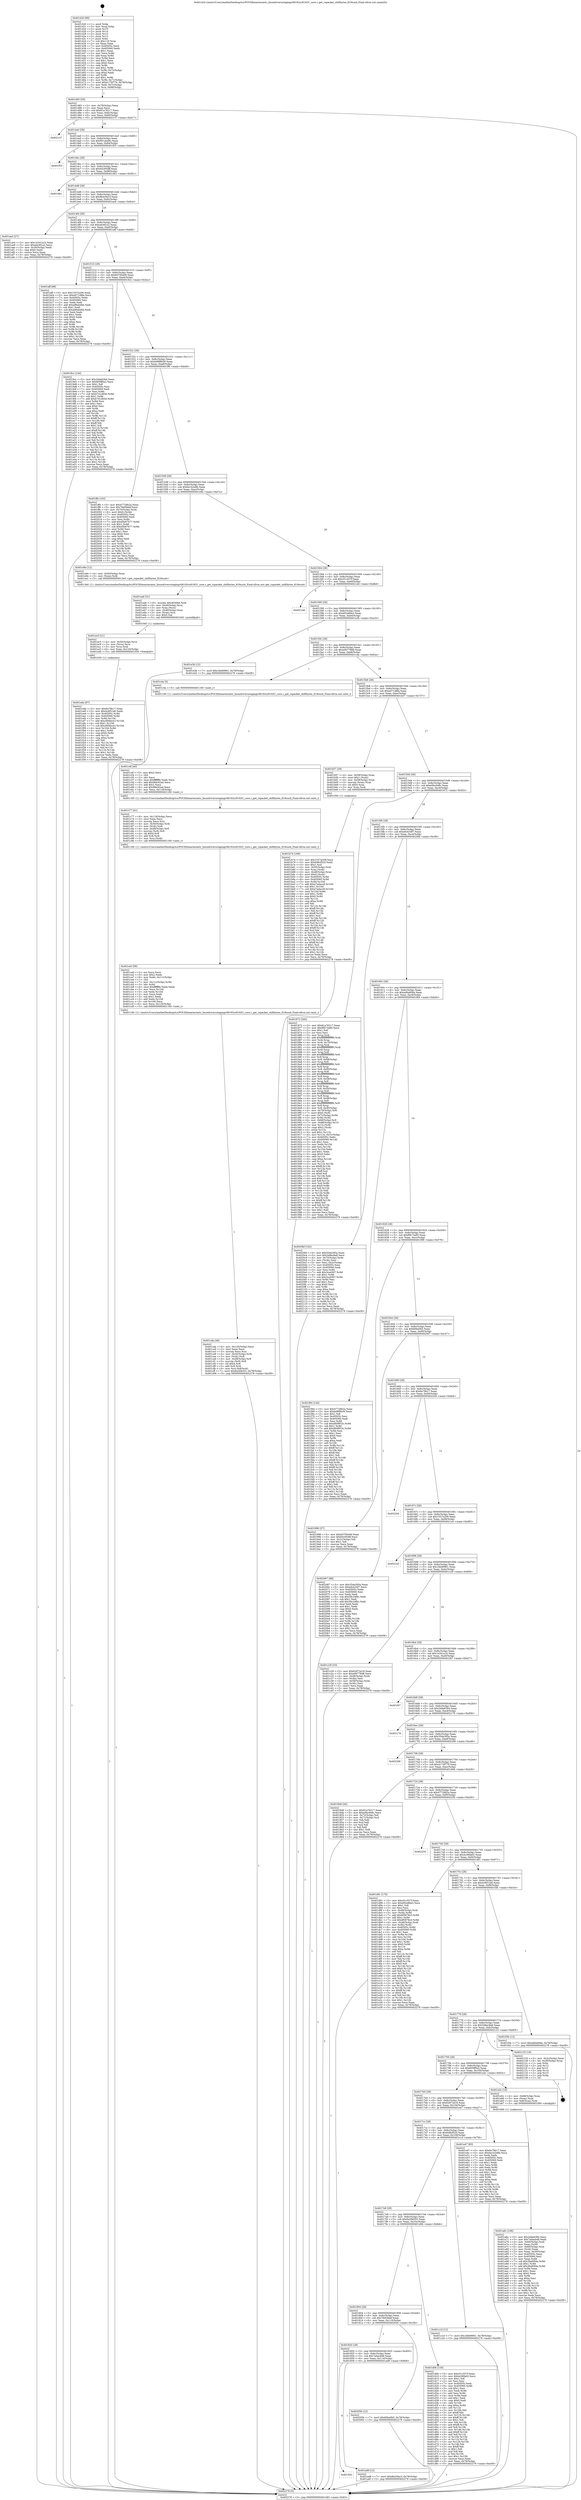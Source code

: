 digraph "0x401420" {
  label = "0x401420 (/mnt/c/Users/mathe/Desktop/tcc/POCII/binaries/extr_linuxdriversstagingrtl8192ur8192U_core.c_get_rxpacket_shiftbytes_819xusb_Final-ollvm.out::main(0))"
  labelloc = "t"
  node[shape=record]

  Entry [label="",width=0.3,height=0.3,shape=circle,fillcolor=black,style=filled]
  "0x401483" [label="{
     0x401483 [29]\l
     | [instrs]\l
     &nbsp;&nbsp;0x401483 \<+3\>: mov -0x78(%rbp),%eax\l
     &nbsp;&nbsp;0x401486 \<+2\>: mov %eax,%ecx\l
     &nbsp;&nbsp;0x401488 \<+6\>: sub $0x81a76217,%ecx\l
     &nbsp;&nbsp;0x40148e \<+6\>: mov %eax,-0x8c(%rbp)\l
     &nbsp;&nbsp;0x401494 \<+6\>: mov %ecx,-0x90(%rbp)\l
     &nbsp;&nbsp;0x40149a \<+6\>: je 0000000000402137 \<main+0xd17\>\l
  }"]
  "0x402137" [label="{
     0x402137\l
  }", style=dashed]
  "0x4014a0" [label="{
     0x4014a0 [28]\l
     | [instrs]\l
     &nbsp;&nbsp;0x4014a0 \<+5\>: jmp 00000000004014a5 \<main+0x85\>\l
     &nbsp;&nbsp;0x4014a5 \<+6\>: mov -0x8c(%rbp),%eax\l
     &nbsp;&nbsp;0x4014ab \<+5\>: sub $0x901ab49c,%eax\l
     &nbsp;&nbsp;0x4014b0 \<+6\>: mov %eax,-0x94(%rbp)\l
     &nbsp;&nbsp;0x4014b6 \<+6\>: je 0000000000401f53 \<main+0xb33\>\l
  }"]
  Exit [label="",width=0.3,height=0.3,shape=circle,fillcolor=black,style=filled,peripheries=2]
  "0x401f53" [label="{
     0x401f53\l
  }", style=dashed]
  "0x4014bc" [label="{
     0x4014bc [28]\l
     | [instrs]\l
     &nbsp;&nbsp;0x4014bc \<+5\>: jmp 00000000004014c1 \<main+0xa1\>\l
     &nbsp;&nbsp;0x4014c1 \<+6\>: mov -0x8c(%rbp),%eax\l
     &nbsp;&nbsp;0x4014c7 \<+5\>: sub $0x942954ff,%eax\l
     &nbsp;&nbsp;0x4014cc \<+6\>: mov %eax,-0x98(%rbp)\l
     &nbsp;&nbsp;0x4014d2 \<+6\>: je 00000000004019b1 \<main+0x591\>\l
  }"]
  "0x401eda" [label="{
     0x401eda [97]\l
     | [instrs]\l
     &nbsp;&nbsp;0x401eda \<+5\>: mov $0x6a79b17,%eax\l
     &nbsp;&nbsp;0x401edf \<+5\>: mov $0x4c6f31e6,%edx\l
     &nbsp;&nbsp;0x401ee4 \<+8\>: mov 0x40505c,%r8d\l
     &nbsp;&nbsp;0x401eec \<+8\>: mov 0x405060,%r9d\l
     &nbsp;&nbsp;0x401ef4 \<+3\>: mov %r8d,%r10d\l
     &nbsp;&nbsp;0x401ef7 \<+7\>: add $0xc694bce3,%r10d\l
     &nbsp;&nbsp;0x401efe \<+4\>: sub $0x1,%r10d\l
     &nbsp;&nbsp;0x401f02 \<+7\>: sub $0xc694bce3,%r10d\l
     &nbsp;&nbsp;0x401f09 \<+4\>: imul %r10d,%r8d\l
     &nbsp;&nbsp;0x401f0d \<+4\>: and $0x1,%r8d\l
     &nbsp;&nbsp;0x401f11 \<+4\>: cmp $0x0,%r8d\l
     &nbsp;&nbsp;0x401f15 \<+4\>: sete %r11b\l
     &nbsp;&nbsp;0x401f19 \<+4\>: cmp $0xa,%r9d\l
     &nbsp;&nbsp;0x401f1d \<+3\>: setl %bl\l
     &nbsp;&nbsp;0x401f20 \<+3\>: mov %r11b,%r14b\l
     &nbsp;&nbsp;0x401f23 \<+3\>: and %bl,%r14b\l
     &nbsp;&nbsp;0x401f26 \<+3\>: xor %bl,%r11b\l
     &nbsp;&nbsp;0x401f29 \<+3\>: or %r11b,%r14b\l
     &nbsp;&nbsp;0x401f2c \<+4\>: test $0x1,%r14b\l
     &nbsp;&nbsp;0x401f30 \<+3\>: cmovne %edx,%eax\l
     &nbsp;&nbsp;0x401f33 \<+3\>: mov %eax,-0x78(%rbp)\l
     &nbsp;&nbsp;0x401f36 \<+5\>: jmp 0000000000402278 \<main+0xe58\>\l
  }"]
  "0x4019b1" [label="{
     0x4019b1\l
  }", style=dashed]
  "0x4014d8" [label="{
     0x4014d8 [28]\l
     | [instrs]\l
     &nbsp;&nbsp;0x4014d8 \<+5\>: jmp 00000000004014dd \<main+0xbd\>\l
     &nbsp;&nbsp;0x4014dd \<+6\>: mov -0x8c(%rbp),%eax\l
     &nbsp;&nbsp;0x4014e3 \<+5\>: sub $0x9b439a1f,%eax\l
     &nbsp;&nbsp;0x4014e8 \<+6\>: mov %eax,-0x9c(%rbp)\l
     &nbsp;&nbsp;0x4014ee \<+6\>: je 0000000000401ae4 \<main+0x6c4\>\l
  }"]
  "0x401ec5" [label="{
     0x401ec5 [21]\l
     | [instrs]\l
     &nbsp;&nbsp;0x401ec5 \<+4\>: mov -0x50(%rbp),%rcx\l
     &nbsp;&nbsp;0x401ec9 \<+3\>: mov (%rcx),%rcx\l
     &nbsp;&nbsp;0x401ecc \<+3\>: mov %rcx,%rdi\l
     &nbsp;&nbsp;0x401ecf \<+6\>: mov %eax,-0x124(%rbp)\l
     &nbsp;&nbsp;0x401ed5 \<+5\>: call 0000000000401030 \<free@plt\>\l
     | [calls]\l
     &nbsp;&nbsp;0x401030 \{1\} (unknown)\l
  }"]
  "0x401ae4" [label="{
     0x401ae4 [27]\l
     | [instrs]\l
     &nbsp;&nbsp;0x401ae4 \<+5\>: mov $0x1e341a1b,%eax\l
     &nbsp;&nbsp;0x401ae9 \<+5\>: mov $0xadc6f1a2,%ecx\l
     &nbsp;&nbsp;0x401aee \<+3\>: mov -0x30(%rbp),%edx\l
     &nbsp;&nbsp;0x401af1 \<+3\>: cmp $0x0,%edx\l
     &nbsp;&nbsp;0x401af4 \<+3\>: cmove %ecx,%eax\l
     &nbsp;&nbsp;0x401af7 \<+3\>: mov %eax,-0x78(%rbp)\l
     &nbsp;&nbsp;0x401afa \<+5\>: jmp 0000000000402278 \<main+0xe58\>\l
  }"]
  "0x4014f4" [label="{
     0x4014f4 [28]\l
     | [instrs]\l
     &nbsp;&nbsp;0x4014f4 \<+5\>: jmp 00000000004014f9 \<main+0xd9\>\l
     &nbsp;&nbsp;0x4014f9 \<+6\>: mov -0x8c(%rbp),%eax\l
     &nbsp;&nbsp;0x4014ff \<+5\>: sub $0xadc6f1a2,%eax\l
     &nbsp;&nbsp;0x401504 \<+6\>: mov %eax,-0xa0(%rbp)\l
     &nbsp;&nbsp;0x40150a \<+6\>: je 0000000000401aff \<main+0x6df\>\l
  }"]
  "0x401ea6" [label="{
     0x401ea6 [31]\l
     | [instrs]\l
     &nbsp;&nbsp;0x401ea6 \<+10\>: movabs $0x4030b6,%rdi\l
     &nbsp;&nbsp;0x401eb0 \<+4\>: mov -0x40(%rbp),%rcx\l
     &nbsp;&nbsp;0x401eb4 \<+3\>: mov %rax,(%rcx)\l
     &nbsp;&nbsp;0x401eb7 \<+4\>: mov -0x40(%rbp),%rax\l
     &nbsp;&nbsp;0x401ebb \<+3\>: mov (%rax),%rsi\l
     &nbsp;&nbsp;0x401ebe \<+2\>: mov $0x0,%al\l
     &nbsp;&nbsp;0x401ec0 \<+5\>: call 0000000000401040 \<printf@plt\>\l
     | [calls]\l
     &nbsp;&nbsp;0x401040 \{1\} (unknown)\l
  }"]
  "0x401aff" [label="{
     0x401aff [88]\l
     | [instrs]\l
     &nbsp;&nbsp;0x401aff \<+5\>: mov $0x1557a209,%eax\l
     &nbsp;&nbsp;0x401b04 \<+5\>: mov $0xe071d8fa,%ecx\l
     &nbsp;&nbsp;0x401b09 \<+7\>: mov 0x40505c,%edx\l
     &nbsp;&nbsp;0x401b10 \<+7\>: mov 0x405060,%esi\l
     &nbsp;&nbsp;0x401b17 \<+2\>: mov %edx,%edi\l
     &nbsp;&nbsp;0x401b19 \<+6\>: add $0xa96abd0e,%edi\l
     &nbsp;&nbsp;0x401b1f \<+3\>: sub $0x1,%edi\l
     &nbsp;&nbsp;0x401b22 \<+6\>: sub $0xa96abd0e,%edi\l
     &nbsp;&nbsp;0x401b28 \<+3\>: imul %edi,%edx\l
     &nbsp;&nbsp;0x401b2b \<+3\>: and $0x1,%edx\l
     &nbsp;&nbsp;0x401b2e \<+3\>: cmp $0x0,%edx\l
     &nbsp;&nbsp;0x401b31 \<+4\>: sete %r8b\l
     &nbsp;&nbsp;0x401b35 \<+3\>: cmp $0xa,%esi\l
     &nbsp;&nbsp;0x401b38 \<+4\>: setl %r9b\l
     &nbsp;&nbsp;0x401b3c \<+3\>: mov %r8b,%r10b\l
     &nbsp;&nbsp;0x401b3f \<+3\>: and %r9b,%r10b\l
     &nbsp;&nbsp;0x401b42 \<+3\>: xor %r9b,%r8b\l
     &nbsp;&nbsp;0x401b45 \<+3\>: or %r8b,%r10b\l
     &nbsp;&nbsp;0x401b48 \<+4\>: test $0x1,%r10b\l
     &nbsp;&nbsp;0x401b4c \<+3\>: cmovne %ecx,%eax\l
     &nbsp;&nbsp;0x401b4f \<+3\>: mov %eax,-0x78(%rbp)\l
     &nbsp;&nbsp;0x401b52 \<+5\>: jmp 0000000000402278 \<main+0xe58\>\l
  }"]
  "0x401510" [label="{
     0x401510 [28]\l
     | [instrs]\l
     &nbsp;&nbsp;0x401510 \<+5\>: jmp 0000000000401515 \<main+0xf5\>\l
     &nbsp;&nbsp;0x401515 \<+6\>: mov -0x8c(%rbp),%eax\l
     &nbsp;&nbsp;0x40151b \<+5\>: sub $0xb0795e09,%eax\l
     &nbsp;&nbsp;0x401520 \<+6\>: mov %eax,-0xa4(%rbp)\l
     &nbsp;&nbsp;0x401526 \<+6\>: je 00000000004019cc \<main+0x5ac\>\l
  }"]
  "0x401cda" [label="{
     0x401cda [49]\l
     | [instrs]\l
     &nbsp;&nbsp;0x401cda \<+6\>: mov -0x120(%rbp),%ecx\l
     &nbsp;&nbsp;0x401ce0 \<+3\>: imul %eax,%ecx\l
     &nbsp;&nbsp;0x401ce3 \<+3\>: movslq %ecx,%rsi\l
     &nbsp;&nbsp;0x401ce6 \<+4\>: mov -0x50(%rbp),%rdi\l
     &nbsp;&nbsp;0x401cea \<+3\>: mov (%rdi),%rdi\l
     &nbsp;&nbsp;0x401ced \<+4\>: mov -0x48(%rbp),%r8\l
     &nbsp;&nbsp;0x401cf1 \<+3\>: movslq (%r8),%r8\l
     &nbsp;&nbsp;0x401cf4 \<+4\>: shl $0x4,%r8\l
     &nbsp;&nbsp;0x401cf8 \<+3\>: add %r8,%rdi\l
     &nbsp;&nbsp;0x401cfb \<+4\>: mov %rsi,0x8(%rdi)\l
     &nbsp;&nbsp;0x401cff \<+7\>: movl $0x6a268353,-0x78(%rbp)\l
     &nbsp;&nbsp;0x401d06 \<+5\>: jmp 0000000000402278 \<main+0xe58\>\l
  }"]
  "0x4019cc" [label="{
     0x4019cc [144]\l
     | [instrs]\l
     &nbsp;&nbsp;0x4019cc \<+5\>: mov $0x2dde6364,%eax\l
     &nbsp;&nbsp;0x4019d1 \<+5\>: mov $0x605ff5e2,%ecx\l
     &nbsp;&nbsp;0x4019d6 \<+2\>: mov $0x1,%dl\l
     &nbsp;&nbsp;0x4019d8 \<+7\>: mov 0x40505c,%esi\l
     &nbsp;&nbsp;0x4019df \<+7\>: mov 0x405060,%edi\l
     &nbsp;&nbsp;0x4019e6 \<+3\>: mov %esi,%r8d\l
     &nbsp;&nbsp;0x4019e9 \<+7\>: sub $0xb7d1d65d,%r8d\l
     &nbsp;&nbsp;0x4019f0 \<+4\>: sub $0x1,%r8d\l
     &nbsp;&nbsp;0x4019f4 \<+7\>: add $0xb7d1d65d,%r8d\l
     &nbsp;&nbsp;0x4019fb \<+4\>: imul %r8d,%esi\l
     &nbsp;&nbsp;0x4019ff \<+3\>: and $0x1,%esi\l
     &nbsp;&nbsp;0x401a02 \<+3\>: cmp $0x0,%esi\l
     &nbsp;&nbsp;0x401a05 \<+4\>: sete %r9b\l
     &nbsp;&nbsp;0x401a09 \<+3\>: cmp $0xa,%edi\l
     &nbsp;&nbsp;0x401a0c \<+4\>: setl %r10b\l
     &nbsp;&nbsp;0x401a10 \<+3\>: mov %r9b,%r11b\l
     &nbsp;&nbsp;0x401a13 \<+4\>: xor $0xff,%r11b\l
     &nbsp;&nbsp;0x401a17 \<+3\>: mov %r10b,%bl\l
     &nbsp;&nbsp;0x401a1a \<+3\>: xor $0xff,%bl\l
     &nbsp;&nbsp;0x401a1d \<+3\>: xor $0x1,%dl\l
     &nbsp;&nbsp;0x401a20 \<+3\>: mov %r11b,%r14b\l
     &nbsp;&nbsp;0x401a23 \<+4\>: and $0xff,%r14b\l
     &nbsp;&nbsp;0x401a27 \<+3\>: and %dl,%r9b\l
     &nbsp;&nbsp;0x401a2a \<+3\>: mov %bl,%r15b\l
     &nbsp;&nbsp;0x401a2d \<+4\>: and $0xff,%r15b\l
     &nbsp;&nbsp;0x401a31 \<+3\>: and %dl,%r10b\l
     &nbsp;&nbsp;0x401a34 \<+3\>: or %r9b,%r14b\l
     &nbsp;&nbsp;0x401a37 \<+3\>: or %r10b,%r15b\l
     &nbsp;&nbsp;0x401a3a \<+3\>: xor %r15b,%r14b\l
     &nbsp;&nbsp;0x401a3d \<+3\>: or %bl,%r11b\l
     &nbsp;&nbsp;0x401a40 \<+4\>: xor $0xff,%r11b\l
     &nbsp;&nbsp;0x401a44 \<+3\>: or $0x1,%dl\l
     &nbsp;&nbsp;0x401a47 \<+3\>: and %dl,%r11b\l
     &nbsp;&nbsp;0x401a4a \<+3\>: or %r11b,%r14b\l
     &nbsp;&nbsp;0x401a4d \<+4\>: test $0x1,%r14b\l
     &nbsp;&nbsp;0x401a51 \<+3\>: cmovne %ecx,%eax\l
     &nbsp;&nbsp;0x401a54 \<+3\>: mov %eax,-0x78(%rbp)\l
     &nbsp;&nbsp;0x401a57 \<+5\>: jmp 0000000000402278 \<main+0xe58\>\l
  }"]
  "0x40152c" [label="{
     0x40152c [28]\l
     | [instrs]\l
     &nbsp;&nbsp;0x40152c \<+5\>: jmp 0000000000401531 \<main+0x111\>\l
     &nbsp;&nbsp;0x401531 \<+6\>: mov -0x8c(%rbp),%eax\l
     &nbsp;&nbsp;0x401537 \<+5\>: sub $0xb08f9b39,%eax\l
     &nbsp;&nbsp;0x40153c \<+6\>: mov %eax,-0xa8(%rbp)\l
     &nbsp;&nbsp;0x401542 \<+6\>: je 0000000000401ff4 \<main+0xbd4\>\l
  }"]
  "0x401ca0" [label="{
     0x401ca0 [58]\l
     | [instrs]\l
     &nbsp;&nbsp;0x401ca0 \<+2\>: xor %ecx,%ecx\l
     &nbsp;&nbsp;0x401ca2 \<+5\>: mov $0x2,%edx\l
     &nbsp;&nbsp;0x401ca7 \<+6\>: mov %edx,-0x11c(%rbp)\l
     &nbsp;&nbsp;0x401cad \<+1\>: cltd\l
     &nbsp;&nbsp;0x401cae \<+7\>: mov -0x11c(%rbp),%r9d\l
     &nbsp;&nbsp;0x401cb5 \<+3\>: idiv %r9d\l
     &nbsp;&nbsp;0x401cb8 \<+6\>: imul $0xfffffffe,%edx,%edx\l
     &nbsp;&nbsp;0x401cbe \<+3\>: mov %ecx,%r10d\l
     &nbsp;&nbsp;0x401cc1 \<+3\>: sub %edx,%r10d\l
     &nbsp;&nbsp;0x401cc4 \<+2\>: mov %ecx,%edx\l
     &nbsp;&nbsp;0x401cc6 \<+3\>: sub $0x1,%edx\l
     &nbsp;&nbsp;0x401cc9 \<+3\>: add %edx,%r10d\l
     &nbsp;&nbsp;0x401ccc \<+3\>: sub %r10d,%ecx\l
     &nbsp;&nbsp;0x401ccf \<+6\>: mov %ecx,-0x120(%rbp)\l
     &nbsp;&nbsp;0x401cd5 \<+5\>: call 0000000000401160 \<next_i\>\l
     | [calls]\l
     &nbsp;&nbsp;0x401160 \{1\} (/mnt/c/Users/mathe/Desktop/tcc/POCII/binaries/extr_linuxdriversstagingrtl8192ur8192U_core.c_get_rxpacket_shiftbytes_819xusb_Final-ollvm.out::next_i)\l
  }"]
  "0x401ff4" [label="{
     0x401ff4 [103]\l
     | [instrs]\l
     &nbsp;&nbsp;0x401ff4 \<+5\>: mov $0x47728b2a,%eax\l
     &nbsp;&nbsp;0x401ff9 \<+5\>: mov $0x78d59ebf,%ecx\l
     &nbsp;&nbsp;0x401ffe \<+4\>: mov -0x70(%rbp),%rdx\l
     &nbsp;&nbsp;0x402002 \<+6\>: movl $0x0,(%rdx)\l
     &nbsp;&nbsp;0x402008 \<+7\>: mov 0x40505c,%esi\l
     &nbsp;&nbsp;0x40200f \<+7\>: mov 0x405060,%edi\l
     &nbsp;&nbsp;0x402016 \<+3\>: mov %esi,%r8d\l
     &nbsp;&nbsp;0x402019 \<+7\>: add $0xd5b67b77,%r8d\l
     &nbsp;&nbsp;0x402020 \<+4\>: sub $0x1,%r8d\l
     &nbsp;&nbsp;0x402024 \<+7\>: sub $0xd5b67b77,%r8d\l
     &nbsp;&nbsp;0x40202b \<+4\>: imul %r8d,%esi\l
     &nbsp;&nbsp;0x40202f \<+3\>: and $0x1,%esi\l
     &nbsp;&nbsp;0x402032 \<+3\>: cmp $0x0,%esi\l
     &nbsp;&nbsp;0x402035 \<+4\>: sete %r9b\l
     &nbsp;&nbsp;0x402039 \<+3\>: cmp $0xa,%edi\l
     &nbsp;&nbsp;0x40203c \<+4\>: setl %r10b\l
     &nbsp;&nbsp;0x402040 \<+3\>: mov %r9b,%r11b\l
     &nbsp;&nbsp;0x402043 \<+3\>: and %r10b,%r11b\l
     &nbsp;&nbsp;0x402046 \<+3\>: xor %r10b,%r9b\l
     &nbsp;&nbsp;0x402049 \<+3\>: or %r9b,%r11b\l
     &nbsp;&nbsp;0x40204c \<+4\>: test $0x1,%r11b\l
     &nbsp;&nbsp;0x402050 \<+3\>: cmovne %ecx,%eax\l
     &nbsp;&nbsp;0x402053 \<+3\>: mov %eax,-0x78(%rbp)\l
     &nbsp;&nbsp;0x402056 \<+5\>: jmp 0000000000402278 \<main+0xe58\>\l
  }"]
  "0x401548" [label="{
     0x401548 [28]\l
     | [instrs]\l
     &nbsp;&nbsp;0x401548 \<+5\>: jmp 000000000040154d \<main+0x12d\>\l
     &nbsp;&nbsp;0x40154d \<+6\>: mov -0x8c(%rbp),%eax\l
     &nbsp;&nbsp;0x401553 \<+5\>: sub $0xbe1b2e8b,%eax\l
     &nbsp;&nbsp;0x401558 \<+6\>: mov %eax,-0xac(%rbp)\l
     &nbsp;&nbsp;0x40155e \<+6\>: je 0000000000401e9a \<main+0xa7a\>\l
  }"]
  "0x401c77" [label="{
     0x401c77 [41]\l
     | [instrs]\l
     &nbsp;&nbsp;0x401c77 \<+6\>: mov -0x118(%rbp),%ecx\l
     &nbsp;&nbsp;0x401c7d \<+3\>: imul %eax,%ecx\l
     &nbsp;&nbsp;0x401c80 \<+3\>: movslq %ecx,%rsi\l
     &nbsp;&nbsp;0x401c83 \<+4\>: mov -0x50(%rbp),%rdi\l
     &nbsp;&nbsp;0x401c87 \<+3\>: mov (%rdi),%rdi\l
     &nbsp;&nbsp;0x401c8a \<+4\>: mov -0x48(%rbp),%r8\l
     &nbsp;&nbsp;0x401c8e \<+3\>: movslq (%r8),%r8\l
     &nbsp;&nbsp;0x401c91 \<+4\>: shl $0x4,%r8\l
     &nbsp;&nbsp;0x401c95 \<+3\>: add %r8,%rdi\l
     &nbsp;&nbsp;0x401c98 \<+3\>: mov %rsi,(%rdi)\l
     &nbsp;&nbsp;0x401c9b \<+5\>: call 0000000000401160 \<next_i\>\l
     | [calls]\l
     &nbsp;&nbsp;0x401160 \{1\} (/mnt/c/Users/mathe/Desktop/tcc/POCII/binaries/extr_linuxdriversstagingrtl8192ur8192U_core.c_get_rxpacket_shiftbytes_819xusb_Final-ollvm.out::next_i)\l
  }"]
  "0x401e9a" [label="{
     0x401e9a [12]\l
     | [instrs]\l
     &nbsp;&nbsp;0x401e9a \<+4\>: mov -0x50(%rbp),%rax\l
     &nbsp;&nbsp;0x401e9e \<+3\>: mov (%rax),%rdi\l
     &nbsp;&nbsp;0x401ea1 \<+5\>: call 00000000004013e0 \<get_rxpacket_shiftbytes_819xusb\>\l
     | [calls]\l
     &nbsp;&nbsp;0x4013e0 \{1\} (/mnt/c/Users/mathe/Desktop/tcc/POCII/binaries/extr_linuxdriversstagingrtl8192ur8192U_core.c_get_rxpacket_shiftbytes_819xusb_Final-ollvm.out::get_rxpacket_shiftbytes_819xusb)\l
  }"]
  "0x401564" [label="{
     0x401564 [28]\l
     | [instrs]\l
     &nbsp;&nbsp;0x401564 \<+5\>: jmp 0000000000401569 \<main+0x149\>\l
     &nbsp;&nbsp;0x401569 \<+6\>: mov -0x8c(%rbp),%eax\l
     &nbsp;&nbsp;0x40156f \<+5\>: sub $0xcf1c557f,%eax\l
     &nbsp;&nbsp;0x401574 \<+6\>: mov %eax,-0xb0(%rbp)\l
     &nbsp;&nbsp;0x40157a \<+6\>: je 00000000004021dd \<main+0xdbd\>\l
  }"]
  "0x401c4f" [label="{
     0x401c4f [40]\l
     | [instrs]\l
     &nbsp;&nbsp;0x401c4f \<+5\>: mov $0x2,%ecx\l
     &nbsp;&nbsp;0x401c54 \<+1\>: cltd\l
     &nbsp;&nbsp;0x401c55 \<+2\>: idiv %ecx\l
     &nbsp;&nbsp;0x401c57 \<+6\>: imul $0xfffffffe,%edx,%ecx\l
     &nbsp;&nbsp;0x401c5d \<+6\>: add $0x9fdc62a4,%ecx\l
     &nbsp;&nbsp;0x401c63 \<+3\>: add $0x1,%ecx\l
     &nbsp;&nbsp;0x401c66 \<+6\>: sub $0x9fdc62a4,%ecx\l
     &nbsp;&nbsp;0x401c6c \<+6\>: mov %ecx,-0x118(%rbp)\l
     &nbsp;&nbsp;0x401c72 \<+5\>: call 0000000000401160 \<next_i\>\l
     | [calls]\l
     &nbsp;&nbsp;0x401160 \{1\} (/mnt/c/Users/mathe/Desktop/tcc/POCII/binaries/extr_linuxdriversstagingrtl8192ur8192U_core.c_get_rxpacket_shiftbytes_819xusb_Final-ollvm.out::next_i)\l
  }"]
  "0x4021dd" [label="{
     0x4021dd\l
  }", style=dashed]
  "0x401580" [label="{
     0x401580 [28]\l
     | [instrs]\l
     &nbsp;&nbsp;0x401580 \<+5\>: jmp 0000000000401585 \<main+0x165\>\l
     &nbsp;&nbsp;0x401585 \<+6\>: mov -0x8c(%rbp),%eax\l
     &nbsp;&nbsp;0x40158b \<+5\>: sub $0xd02e86a3,%eax\l
     &nbsp;&nbsp;0x401590 \<+6\>: mov %eax,-0xb4(%rbp)\l
     &nbsp;&nbsp;0x401596 \<+6\>: je 0000000000401e3b \<main+0xa1b\>\l
  }"]
  "0x401b74" [label="{
     0x401b74 [169]\l
     | [instrs]\l
     &nbsp;&nbsp;0x401b74 \<+5\>: mov $0x1557a209,%ecx\l
     &nbsp;&nbsp;0x401b79 \<+5\>: mov $0x648cf520,%edx\l
     &nbsp;&nbsp;0x401b7e \<+3\>: mov $0x1,%sil\l
     &nbsp;&nbsp;0x401b81 \<+4\>: mov -0x50(%rbp),%rdi\l
     &nbsp;&nbsp;0x401b85 \<+3\>: mov %rax,(%rdi)\l
     &nbsp;&nbsp;0x401b88 \<+4\>: mov -0x48(%rbp),%rax\l
     &nbsp;&nbsp;0x401b8c \<+6\>: movl $0x0,(%rax)\l
     &nbsp;&nbsp;0x401b92 \<+8\>: mov 0x40505c,%r8d\l
     &nbsp;&nbsp;0x401b9a \<+8\>: mov 0x405060,%r9d\l
     &nbsp;&nbsp;0x401ba2 \<+3\>: mov %r8d,%r10d\l
     &nbsp;&nbsp;0x401ba5 \<+7\>: add $0xe7adacc8,%r10d\l
     &nbsp;&nbsp;0x401bac \<+4\>: sub $0x1,%r10d\l
     &nbsp;&nbsp;0x401bb0 \<+7\>: sub $0xe7adacc8,%r10d\l
     &nbsp;&nbsp;0x401bb7 \<+4\>: imul %r10d,%r8d\l
     &nbsp;&nbsp;0x401bbb \<+4\>: and $0x1,%r8d\l
     &nbsp;&nbsp;0x401bbf \<+4\>: cmp $0x0,%r8d\l
     &nbsp;&nbsp;0x401bc3 \<+4\>: sete %r11b\l
     &nbsp;&nbsp;0x401bc7 \<+4\>: cmp $0xa,%r9d\l
     &nbsp;&nbsp;0x401bcb \<+3\>: setl %bl\l
     &nbsp;&nbsp;0x401bce \<+3\>: mov %r11b,%r14b\l
     &nbsp;&nbsp;0x401bd1 \<+4\>: xor $0xff,%r14b\l
     &nbsp;&nbsp;0x401bd5 \<+3\>: mov %bl,%r15b\l
     &nbsp;&nbsp;0x401bd8 \<+4\>: xor $0xff,%r15b\l
     &nbsp;&nbsp;0x401bdc \<+4\>: xor $0x1,%sil\l
     &nbsp;&nbsp;0x401be0 \<+3\>: mov %r14b,%r12b\l
     &nbsp;&nbsp;0x401be3 \<+4\>: and $0xff,%r12b\l
     &nbsp;&nbsp;0x401be7 \<+3\>: and %sil,%r11b\l
     &nbsp;&nbsp;0x401bea \<+3\>: mov %r15b,%r13b\l
     &nbsp;&nbsp;0x401bed \<+4\>: and $0xff,%r13b\l
     &nbsp;&nbsp;0x401bf1 \<+3\>: and %sil,%bl\l
     &nbsp;&nbsp;0x401bf4 \<+3\>: or %r11b,%r12b\l
     &nbsp;&nbsp;0x401bf7 \<+3\>: or %bl,%r13b\l
     &nbsp;&nbsp;0x401bfa \<+3\>: xor %r13b,%r12b\l
     &nbsp;&nbsp;0x401bfd \<+3\>: or %r15b,%r14b\l
     &nbsp;&nbsp;0x401c00 \<+4\>: xor $0xff,%r14b\l
     &nbsp;&nbsp;0x401c04 \<+4\>: or $0x1,%sil\l
     &nbsp;&nbsp;0x401c08 \<+3\>: and %sil,%r14b\l
     &nbsp;&nbsp;0x401c0b \<+3\>: or %r14b,%r12b\l
     &nbsp;&nbsp;0x401c0e \<+4\>: test $0x1,%r12b\l
     &nbsp;&nbsp;0x401c12 \<+3\>: cmovne %edx,%ecx\l
     &nbsp;&nbsp;0x401c15 \<+3\>: mov %ecx,-0x78(%rbp)\l
     &nbsp;&nbsp;0x401c18 \<+5\>: jmp 0000000000402278 \<main+0xe58\>\l
  }"]
  "0x401e3b" [label="{
     0x401e3b [12]\l
     | [instrs]\l
     &nbsp;&nbsp;0x401e3b \<+7\>: movl $0x18d49961,-0x78(%rbp)\l
     &nbsp;&nbsp;0x401e42 \<+5\>: jmp 0000000000402278 \<main+0xe58\>\l
  }"]
  "0x40159c" [label="{
     0x40159c [28]\l
     | [instrs]\l
     &nbsp;&nbsp;0x40159c \<+5\>: jmp 00000000004015a1 \<main+0x181\>\l
     &nbsp;&nbsp;0x4015a1 \<+6\>: mov -0x8c(%rbp),%eax\l
     &nbsp;&nbsp;0x4015a7 \<+5\>: sub $0xe00778d8,%eax\l
     &nbsp;&nbsp;0x4015ac \<+6\>: mov %eax,-0xb8(%rbp)\l
     &nbsp;&nbsp;0x4015b2 \<+6\>: je 0000000000401c4a \<main+0x82a\>\l
  }"]
  "0x40183c" [label="{
     0x40183c\l
  }", style=dashed]
  "0x401c4a" [label="{
     0x401c4a [5]\l
     | [instrs]\l
     &nbsp;&nbsp;0x401c4a \<+5\>: call 0000000000401160 \<next_i\>\l
     | [calls]\l
     &nbsp;&nbsp;0x401160 \{1\} (/mnt/c/Users/mathe/Desktop/tcc/POCII/binaries/extr_linuxdriversstagingrtl8192ur8192U_core.c_get_rxpacket_shiftbytes_819xusb_Final-ollvm.out::next_i)\l
  }"]
  "0x4015b8" [label="{
     0x4015b8 [28]\l
     | [instrs]\l
     &nbsp;&nbsp;0x4015b8 \<+5\>: jmp 00000000004015bd \<main+0x19d\>\l
     &nbsp;&nbsp;0x4015bd \<+6\>: mov -0x8c(%rbp),%eax\l
     &nbsp;&nbsp;0x4015c3 \<+5\>: sub $0xe071d8fa,%eax\l
     &nbsp;&nbsp;0x4015c8 \<+6\>: mov %eax,-0xbc(%rbp)\l
     &nbsp;&nbsp;0x4015ce \<+6\>: je 0000000000401b57 \<main+0x737\>\l
  }"]
  "0x401ad8" [label="{
     0x401ad8 [12]\l
     | [instrs]\l
     &nbsp;&nbsp;0x401ad8 \<+7\>: movl $0x9b439a1f,-0x78(%rbp)\l
     &nbsp;&nbsp;0x401adf \<+5\>: jmp 0000000000402278 \<main+0xe58\>\l
  }"]
  "0x401b57" [label="{
     0x401b57 [29]\l
     | [instrs]\l
     &nbsp;&nbsp;0x401b57 \<+4\>: mov -0x58(%rbp),%rax\l
     &nbsp;&nbsp;0x401b5b \<+6\>: movl $0x1,(%rax)\l
     &nbsp;&nbsp;0x401b61 \<+4\>: mov -0x58(%rbp),%rax\l
     &nbsp;&nbsp;0x401b65 \<+3\>: movslq (%rax),%rax\l
     &nbsp;&nbsp;0x401b68 \<+4\>: shl $0x4,%rax\l
     &nbsp;&nbsp;0x401b6c \<+3\>: mov %rax,%rdi\l
     &nbsp;&nbsp;0x401b6f \<+5\>: call 0000000000401050 \<malloc@plt\>\l
     | [calls]\l
     &nbsp;&nbsp;0x401050 \{1\} (unknown)\l
  }"]
  "0x4015d4" [label="{
     0x4015d4 [28]\l
     | [instrs]\l
     &nbsp;&nbsp;0x4015d4 \<+5\>: jmp 00000000004015d9 \<main+0x1b9\>\l
     &nbsp;&nbsp;0x4015d9 \<+6\>: mov -0x8c(%rbp),%eax\l
     &nbsp;&nbsp;0x4015df \<+5\>: sub $0xe0bc948c,%eax\l
     &nbsp;&nbsp;0x4015e4 \<+6\>: mov %eax,-0xc0(%rbp)\l
     &nbsp;&nbsp;0x4015ea \<+6\>: je 0000000000401872 \<main+0x452\>\l
  }"]
  "0x401820" [label="{
     0x401820 [28]\l
     | [instrs]\l
     &nbsp;&nbsp;0x401820 \<+5\>: jmp 0000000000401825 \<main+0x405\>\l
     &nbsp;&nbsp;0x401825 \<+6\>: mov -0x8c(%rbp),%eax\l
     &nbsp;&nbsp;0x40182b \<+5\>: sub $0x7a0acb48,%eax\l
     &nbsp;&nbsp;0x401830 \<+6\>: mov %eax,-0x114(%rbp)\l
     &nbsp;&nbsp;0x401836 \<+6\>: je 0000000000401ad8 \<main+0x6b8\>\l
  }"]
  "0x401872" [label="{
     0x401872 [292]\l
     | [instrs]\l
     &nbsp;&nbsp;0x401872 \<+5\>: mov $0x81a76217,%eax\l
     &nbsp;&nbsp;0x401877 \<+5\>: mov $0xf9b73a85,%ecx\l
     &nbsp;&nbsp;0x40187c \<+2\>: mov $0x1,%dl\l
     &nbsp;&nbsp;0x40187e \<+2\>: xor %esi,%esi\l
     &nbsp;&nbsp;0x401880 \<+3\>: mov %rsp,%rdi\l
     &nbsp;&nbsp;0x401883 \<+4\>: add $0xfffffffffffffff0,%rdi\l
     &nbsp;&nbsp;0x401887 \<+3\>: mov %rdi,%rsp\l
     &nbsp;&nbsp;0x40188a \<+4\>: mov %rdi,-0x70(%rbp)\l
     &nbsp;&nbsp;0x40188e \<+3\>: mov %rsp,%rdi\l
     &nbsp;&nbsp;0x401891 \<+4\>: add $0xfffffffffffffff0,%rdi\l
     &nbsp;&nbsp;0x401895 \<+3\>: mov %rdi,%rsp\l
     &nbsp;&nbsp;0x401898 \<+3\>: mov %rsp,%r8\l
     &nbsp;&nbsp;0x40189b \<+4\>: add $0xfffffffffffffff0,%r8\l
     &nbsp;&nbsp;0x40189f \<+3\>: mov %r8,%rsp\l
     &nbsp;&nbsp;0x4018a2 \<+4\>: mov %r8,-0x68(%rbp)\l
     &nbsp;&nbsp;0x4018a6 \<+3\>: mov %rsp,%r8\l
     &nbsp;&nbsp;0x4018a9 \<+4\>: add $0xfffffffffffffff0,%r8\l
     &nbsp;&nbsp;0x4018ad \<+3\>: mov %r8,%rsp\l
     &nbsp;&nbsp;0x4018b0 \<+4\>: mov %r8,-0x60(%rbp)\l
     &nbsp;&nbsp;0x4018b4 \<+3\>: mov %rsp,%r8\l
     &nbsp;&nbsp;0x4018b7 \<+4\>: add $0xfffffffffffffff0,%r8\l
     &nbsp;&nbsp;0x4018bb \<+3\>: mov %r8,%rsp\l
     &nbsp;&nbsp;0x4018be \<+4\>: mov %r8,-0x58(%rbp)\l
     &nbsp;&nbsp;0x4018c2 \<+3\>: mov %rsp,%r8\l
     &nbsp;&nbsp;0x4018c5 \<+4\>: add $0xfffffffffffffff0,%r8\l
     &nbsp;&nbsp;0x4018c9 \<+3\>: mov %r8,%rsp\l
     &nbsp;&nbsp;0x4018cc \<+4\>: mov %r8,-0x50(%rbp)\l
     &nbsp;&nbsp;0x4018d0 \<+3\>: mov %rsp,%r8\l
     &nbsp;&nbsp;0x4018d3 \<+4\>: add $0xfffffffffffffff0,%r8\l
     &nbsp;&nbsp;0x4018d7 \<+3\>: mov %r8,%rsp\l
     &nbsp;&nbsp;0x4018da \<+4\>: mov %r8,-0x48(%rbp)\l
     &nbsp;&nbsp;0x4018de \<+3\>: mov %rsp,%r8\l
     &nbsp;&nbsp;0x4018e1 \<+4\>: add $0xfffffffffffffff0,%r8\l
     &nbsp;&nbsp;0x4018e5 \<+3\>: mov %r8,%rsp\l
     &nbsp;&nbsp;0x4018e8 \<+4\>: mov %r8,-0x40(%rbp)\l
     &nbsp;&nbsp;0x4018ec \<+4\>: mov -0x70(%rbp),%r8\l
     &nbsp;&nbsp;0x4018f0 \<+7\>: movl $0x0,(%r8)\l
     &nbsp;&nbsp;0x4018f7 \<+4\>: mov -0x7c(%rbp),%r9d\l
     &nbsp;&nbsp;0x4018fb \<+3\>: mov %r9d,(%rdi)\l
     &nbsp;&nbsp;0x4018fe \<+4\>: mov -0x68(%rbp),%r8\l
     &nbsp;&nbsp;0x401902 \<+7\>: mov -0x88(%rbp),%r10\l
     &nbsp;&nbsp;0x401909 \<+3\>: mov %r10,(%r8)\l
     &nbsp;&nbsp;0x40190c \<+3\>: cmpl $0x2,(%rdi)\l
     &nbsp;&nbsp;0x40190f \<+4\>: setne %r11b\l
     &nbsp;&nbsp;0x401913 \<+4\>: and $0x1,%r11b\l
     &nbsp;&nbsp;0x401917 \<+4\>: mov %r11b,-0x31(%rbp)\l
     &nbsp;&nbsp;0x40191b \<+7\>: mov 0x40505c,%ebx\l
     &nbsp;&nbsp;0x401922 \<+8\>: mov 0x405060,%r14d\l
     &nbsp;&nbsp;0x40192a \<+3\>: sub $0x1,%esi\l
     &nbsp;&nbsp;0x40192d \<+3\>: mov %ebx,%r15d\l
     &nbsp;&nbsp;0x401930 \<+3\>: add %esi,%r15d\l
     &nbsp;&nbsp;0x401933 \<+4\>: imul %r15d,%ebx\l
     &nbsp;&nbsp;0x401937 \<+3\>: and $0x1,%ebx\l
     &nbsp;&nbsp;0x40193a \<+3\>: cmp $0x0,%ebx\l
     &nbsp;&nbsp;0x40193d \<+4\>: sete %r11b\l
     &nbsp;&nbsp;0x401941 \<+4\>: cmp $0xa,%r14d\l
     &nbsp;&nbsp;0x401945 \<+4\>: setl %r12b\l
     &nbsp;&nbsp;0x401949 \<+3\>: mov %r11b,%r13b\l
     &nbsp;&nbsp;0x40194c \<+4\>: xor $0xff,%r13b\l
     &nbsp;&nbsp;0x401950 \<+3\>: mov %r12b,%sil\l
     &nbsp;&nbsp;0x401953 \<+4\>: xor $0xff,%sil\l
     &nbsp;&nbsp;0x401957 \<+3\>: xor $0x0,%dl\l
     &nbsp;&nbsp;0x40195a \<+3\>: mov %r13b,%dil\l
     &nbsp;&nbsp;0x40195d \<+4\>: and $0x0,%dil\l
     &nbsp;&nbsp;0x401961 \<+3\>: and %dl,%r11b\l
     &nbsp;&nbsp;0x401964 \<+3\>: mov %sil,%r8b\l
     &nbsp;&nbsp;0x401967 \<+4\>: and $0x0,%r8b\l
     &nbsp;&nbsp;0x40196b \<+3\>: and %dl,%r12b\l
     &nbsp;&nbsp;0x40196e \<+3\>: or %r11b,%dil\l
     &nbsp;&nbsp;0x401971 \<+3\>: or %r12b,%r8b\l
     &nbsp;&nbsp;0x401974 \<+3\>: xor %r8b,%dil\l
     &nbsp;&nbsp;0x401977 \<+3\>: or %sil,%r13b\l
     &nbsp;&nbsp;0x40197a \<+4\>: xor $0xff,%r13b\l
     &nbsp;&nbsp;0x40197e \<+3\>: or $0x0,%dl\l
     &nbsp;&nbsp;0x401981 \<+3\>: and %dl,%r13b\l
     &nbsp;&nbsp;0x401984 \<+3\>: or %r13b,%dil\l
     &nbsp;&nbsp;0x401987 \<+4\>: test $0x1,%dil\l
     &nbsp;&nbsp;0x40198b \<+3\>: cmovne %ecx,%eax\l
     &nbsp;&nbsp;0x40198e \<+3\>: mov %eax,-0x78(%rbp)\l
     &nbsp;&nbsp;0x401991 \<+5\>: jmp 0000000000402278 \<main+0xe58\>\l
  }"]
  "0x4015f0" [label="{
     0x4015f0 [28]\l
     | [instrs]\l
     &nbsp;&nbsp;0x4015f0 \<+5\>: jmp 00000000004015f5 \<main+0x1d5\>\l
     &nbsp;&nbsp;0x4015f5 \<+6\>: mov -0x8c(%rbp),%eax\l
     &nbsp;&nbsp;0x4015fb \<+5\>: sub $0xe6cb34f7,%eax\l
     &nbsp;&nbsp;0x401600 \<+6\>: mov %eax,-0xc4(%rbp)\l
     &nbsp;&nbsp;0x401606 \<+6\>: je 00000000004020bf \<main+0xc9f\>\l
  }"]
  "0x40205b" [label="{
     0x40205b [12]\l
     | [instrs]\l
     &nbsp;&nbsp;0x40205b \<+7\>: movl $0x60be0b5,-0x78(%rbp)\l
     &nbsp;&nbsp;0x402062 \<+5\>: jmp 0000000000402278 \<main+0xe58\>\l
  }"]
  "0x4020bf" [label="{
     0x4020bf [102]\l
     | [instrs]\l
     &nbsp;&nbsp;0x4020bf \<+5\>: mov $0x35da395a,%eax\l
     &nbsp;&nbsp;0x4020c4 \<+5\>: mov $0x548ec8a8,%ecx\l
     &nbsp;&nbsp;0x4020c9 \<+4\>: mov -0x70(%rbp),%rdx\l
     &nbsp;&nbsp;0x4020cd \<+2\>: mov (%rdx),%esi\l
     &nbsp;&nbsp;0x4020cf \<+3\>: mov %esi,-0x2c(%rbp)\l
     &nbsp;&nbsp;0x4020d2 \<+7\>: mov 0x40505c,%esi\l
     &nbsp;&nbsp;0x4020d9 \<+7\>: mov 0x405060,%edi\l
     &nbsp;&nbsp;0x4020e0 \<+3\>: mov %esi,%r8d\l
     &nbsp;&nbsp;0x4020e3 \<+7\>: add $0x3ca4367,%r8d\l
     &nbsp;&nbsp;0x4020ea \<+4\>: sub $0x1,%r8d\l
     &nbsp;&nbsp;0x4020ee \<+7\>: sub $0x3ca4367,%r8d\l
     &nbsp;&nbsp;0x4020f5 \<+4\>: imul %r8d,%esi\l
     &nbsp;&nbsp;0x4020f9 \<+3\>: and $0x1,%esi\l
     &nbsp;&nbsp;0x4020fc \<+3\>: cmp $0x0,%esi\l
     &nbsp;&nbsp;0x4020ff \<+4\>: sete %r9b\l
     &nbsp;&nbsp;0x402103 \<+3\>: cmp $0xa,%edi\l
     &nbsp;&nbsp;0x402106 \<+4\>: setl %r10b\l
     &nbsp;&nbsp;0x40210a \<+3\>: mov %r9b,%r11b\l
     &nbsp;&nbsp;0x40210d \<+3\>: and %r10b,%r11b\l
     &nbsp;&nbsp;0x402110 \<+3\>: xor %r10b,%r9b\l
     &nbsp;&nbsp;0x402113 \<+3\>: or %r9b,%r11b\l
     &nbsp;&nbsp;0x402116 \<+4\>: test $0x1,%r11b\l
     &nbsp;&nbsp;0x40211a \<+3\>: cmovne %ecx,%eax\l
     &nbsp;&nbsp;0x40211d \<+3\>: mov %eax,-0x78(%rbp)\l
     &nbsp;&nbsp;0x402120 \<+5\>: jmp 0000000000402278 \<main+0xe58\>\l
  }"]
  "0x40160c" [label="{
     0x40160c [28]\l
     | [instrs]\l
     &nbsp;&nbsp;0x40160c \<+5\>: jmp 0000000000401611 \<main+0x1f1\>\l
     &nbsp;&nbsp;0x401611 \<+6\>: mov -0x8c(%rbp),%eax\l
     &nbsp;&nbsp;0x401617 \<+5\>: sub $0xed6a606e,%eax\l
     &nbsp;&nbsp;0x40161c \<+6\>: mov %eax,-0xc8(%rbp)\l
     &nbsp;&nbsp;0x401622 \<+6\>: je 0000000000401f64 \<main+0xb44\>\l
  }"]
  "0x401804" [label="{
     0x401804 [28]\l
     | [instrs]\l
     &nbsp;&nbsp;0x401804 \<+5\>: jmp 0000000000401809 \<main+0x3e9\>\l
     &nbsp;&nbsp;0x401809 \<+6\>: mov -0x8c(%rbp),%eax\l
     &nbsp;&nbsp;0x40180f \<+5\>: sub $0x78d59ebf,%eax\l
     &nbsp;&nbsp;0x401814 \<+6\>: mov %eax,-0x110(%rbp)\l
     &nbsp;&nbsp;0x40181a \<+6\>: je 000000000040205b \<main+0xc3b\>\l
  }"]
  "0x401f64" [label="{
     0x401f64 [144]\l
     | [instrs]\l
     &nbsp;&nbsp;0x401f64 \<+5\>: mov $0x47728b2a,%eax\l
     &nbsp;&nbsp;0x401f69 \<+5\>: mov $0xb08f9b39,%ecx\l
     &nbsp;&nbsp;0x401f6e \<+2\>: mov $0x1,%dl\l
     &nbsp;&nbsp;0x401f70 \<+7\>: mov 0x40505c,%esi\l
     &nbsp;&nbsp;0x401f77 \<+7\>: mov 0x405060,%edi\l
     &nbsp;&nbsp;0x401f7e \<+3\>: mov %esi,%r8d\l
     &nbsp;&nbsp;0x401f81 \<+7\>: sub $0xd60f953c,%r8d\l
     &nbsp;&nbsp;0x401f88 \<+4\>: sub $0x1,%r8d\l
     &nbsp;&nbsp;0x401f8c \<+7\>: add $0xd60f953c,%r8d\l
     &nbsp;&nbsp;0x401f93 \<+4\>: imul %r8d,%esi\l
     &nbsp;&nbsp;0x401f97 \<+3\>: and $0x1,%esi\l
     &nbsp;&nbsp;0x401f9a \<+3\>: cmp $0x0,%esi\l
     &nbsp;&nbsp;0x401f9d \<+4\>: sete %r9b\l
     &nbsp;&nbsp;0x401fa1 \<+3\>: cmp $0xa,%edi\l
     &nbsp;&nbsp;0x401fa4 \<+4\>: setl %r10b\l
     &nbsp;&nbsp;0x401fa8 \<+3\>: mov %r9b,%r11b\l
     &nbsp;&nbsp;0x401fab \<+4\>: xor $0xff,%r11b\l
     &nbsp;&nbsp;0x401faf \<+3\>: mov %r10b,%bl\l
     &nbsp;&nbsp;0x401fb2 \<+3\>: xor $0xff,%bl\l
     &nbsp;&nbsp;0x401fb5 \<+3\>: xor $0x1,%dl\l
     &nbsp;&nbsp;0x401fb8 \<+3\>: mov %r11b,%r14b\l
     &nbsp;&nbsp;0x401fbb \<+4\>: and $0xff,%r14b\l
     &nbsp;&nbsp;0x401fbf \<+3\>: and %dl,%r9b\l
     &nbsp;&nbsp;0x401fc2 \<+3\>: mov %bl,%r15b\l
     &nbsp;&nbsp;0x401fc5 \<+4\>: and $0xff,%r15b\l
     &nbsp;&nbsp;0x401fc9 \<+3\>: and %dl,%r10b\l
     &nbsp;&nbsp;0x401fcc \<+3\>: or %r9b,%r14b\l
     &nbsp;&nbsp;0x401fcf \<+3\>: or %r10b,%r15b\l
     &nbsp;&nbsp;0x401fd2 \<+3\>: xor %r15b,%r14b\l
     &nbsp;&nbsp;0x401fd5 \<+3\>: or %bl,%r11b\l
     &nbsp;&nbsp;0x401fd8 \<+4\>: xor $0xff,%r11b\l
     &nbsp;&nbsp;0x401fdc \<+3\>: or $0x1,%dl\l
     &nbsp;&nbsp;0x401fdf \<+3\>: and %dl,%r11b\l
     &nbsp;&nbsp;0x401fe2 \<+3\>: or %r11b,%r14b\l
     &nbsp;&nbsp;0x401fe5 \<+4\>: test $0x1,%r14b\l
     &nbsp;&nbsp;0x401fe9 \<+3\>: cmovne %ecx,%eax\l
     &nbsp;&nbsp;0x401fec \<+3\>: mov %eax,-0x78(%rbp)\l
     &nbsp;&nbsp;0x401fef \<+5\>: jmp 0000000000402278 \<main+0xe58\>\l
  }"]
  "0x401628" [label="{
     0x401628 [28]\l
     | [instrs]\l
     &nbsp;&nbsp;0x401628 \<+5\>: jmp 000000000040162d \<main+0x20d\>\l
     &nbsp;&nbsp;0x40162d \<+6\>: mov -0x8c(%rbp),%eax\l
     &nbsp;&nbsp;0x401633 \<+5\>: sub $0xf9b73a85,%eax\l
     &nbsp;&nbsp;0x401638 \<+6\>: mov %eax,-0xcc(%rbp)\l
     &nbsp;&nbsp;0x40163e \<+6\>: je 0000000000401996 \<main+0x576\>\l
  }"]
  "0x401d0b" [label="{
     0x401d0b [134]\l
     | [instrs]\l
     &nbsp;&nbsp;0x401d0b \<+5\>: mov $0xcf1c557f,%eax\l
     &nbsp;&nbsp;0x401d10 \<+5\>: mov $0x4c06fa62,%ecx\l
     &nbsp;&nbsp;0x401d15 \<+2\>: mov $0x1,%dl\l
     &nbsp;&nbsp;0x401d17 \<+2\>: xor %esi,%esi\l
     &nbsp;&nbsp;0x401d19 \<+7\>: mov 0x40505c,%edi\l
     &nbsp;&nbsp;0x401d20 \<+8\>: mov 0x405060,%r8d\l
     &nbsp;&nbsp;0x401d28 \<+3\>: sub $0x1,%esi\l
     &nbsp;&nbsp;0x401d2b \<+3\>: mov %edi,%r9d\l
     &nbsp;&nbsp;0x401d2e \<+3\>: add %esi,%r9d\l
     &nbsp;&nbsp;0x401d31 \<+4\>: imul %r9d,%edi\l
     &nbsp;&nbsp;0x401d35 \<+3\>: and $0x1,%edi\l
     &nbsp;&nbsp;0x401d38 \<+3\>: cmp $0x0,%edi\l
     &nbsp;&nbsp;0x401d3b \<+4\>: sete %r10b\l
     &nbsp;&nbsp;0x401d3f \<+4\>: cmp $0xa,%r8d\l
     &nbsp;&nbsp;0x401d43 \<+4\>: setl %r11b\l
     &nbsp;&nbsp;0x401d47 \<+3\>: mov %r10b,%bl\l
     &nbsp;&nbsp;0x401d4a \<+3\>: xor $0xff,%bl\l
     &nbsp;&nbsp;0x401d4d \<+3\>: mov %r11b,%r14b\l
     &nbsp;&nbsp;0x401d50 \<+4\>: xor $0xff,%r14b\l
     &nbsp;&nbsp;0x401d54 \<+3\>: xor $0x1,%dl\l
     &nbsp;&nbsp;0x401d57 \<+3\>: mov %bl,%r15b\l
     &nbsp;&nbsp;0x401d5a \<+4\>: and $0xff,%r15b\l
     &nbsp;&nbsp;0x401d5e \<+3\>: and %dl,%r10b\l
     &nbsp;&nbsp;0x401d61 \<+3\>: mov %r14b,%r12b\l
     &nbsp;&nbsp;0x401d64 \<+4\>: and $0xff,%r12b\l
     &nbsp;&nbsp;0x401d68 \<+3\>: and %dl,%r11b\l
     &nbsp;&nbsp;0x401d6b \<+3\>: or %r10b,%r15b\l
     &nbsp;&nbsp;0x401d6e \<+3\>: or %r11b,%r12b\l
     &nbsp;&nbsp;0x401d71 \<+3\>: xor %r12b,%r15b\l
     &nbsp;&nbsp;0x401d74 \<+3\>: or %r14b,%bl\l
     &nbsp;&nbsp;0x401d77 \<+3\>: xor $0xff,%bl\l
     &nbsp;&nbsp;0x401d7a \<+3\>: or $0x1,%dl\l
     &nbsp;&nbsp;0x401d7d \<+2\>: and %dl,%bl\l
     &nbsp;&nbsp;0x401d7f \<+3\>: or %bl,%r15b\l
     &nbsp;&nbsp;0x401d82 \<+4\>: test $0x1,%r15b\l
     &nbsp;&nbsp;0x401d86 \<+3\>: cmovne %ecx,%eax\l
     &nbsp;&nbsp;0x401d89 \<+3\>: mov %eax,-0x78(%rbp)\l
     &nbsp;&nbsp;0x401d8c \<+5\>: jmp 0000000000402278 \<main+0xe58\>\l
  }"]
  "0x401996" [label="{
     0x401996 [27]\l
     | [instrs]\l
     &nbsp;&nbsp;0x401996 \<+5\>: mov $0xb0795e09,%eax\l
     &nbsp;&nbsp;0x40199b \<+5\>: mov $0x942954ff,%ecx\l
     &nbsp;&nbsp;0x4019a0 \<+3\>: mov -0x31(%rbp),%dl\l
     &nbsp;&nbsp;0x4019a3 \<+3\>: test $0x1,%dl\l
     &nbsp;&nbsp;0x4019a6 \<+3\>: cmovne %ecx,%eax\l
     &nbsp;&nbsp;0x4019a9 \<+3\>: mov %eax,-0x78(%rbp)\l
     &nbsp;&nbsp;0x4019ac \<+5\>: jmp 0000000000402278 \<main+0xe58\>\l
  }"]
  "0x401644" [label="{
     0x401644 [28]\l
     | [instrs]\l
     &nbsp;&nbsp;0x401644 \<+5\>: jmp 0000000000401649 \<main+0x229\>\l
     &nbsp;&nbsp;0x401649 \<+6\>: mov -0x8c(%rbp),%eax\l
     &nbsp;&nbsp;0x40164f \<+5\>: sub $0x60be0b5,%eax\l
     &nbsp;&nbsp;0x401654 \<+6\>: mov %eax,-0xd0(%rbp)\l
     &nbsp;&nbsp;0x40165a \<+6\>: je 0000000000402067 \<main+0xc47\>\l
  }"]
  "0x4017e8" [label="{
     0x4017e8 [28]\l
     | [instrs]\l
     &nbsp;&nbsp;0x4017e8 \<+5\>: jmp 00000000004017ed \<main+0x3cd\>\l
     &nbsp;&nbsp;0x4017ed \<+6\>: mov -0x8c(%rbp),%eax\l
     &nbsp;&nbsp;0x4017f3 \<+5\>: sub $0x6a268353,%eax\l
     &nbsp;&nbsp;0x4017f8 \<+6\>: mov %eax,-0x10c(%rbp)\l
     &nbsp;&nbsp;0x4017fe \<+6\>: je 0000000000401d0b \<main+0x8eb\>\l
  }"]
  "0x402067" [label="{
     0x402067 [88]\l
     | [instrs]\l
     &nbsp;&nbsp;0x402067 \<+5\>: mov $0x35da395a,%eax\l
     &nbsp;&nbsp;0x40206c \<+5\>: mov $0xe6cb34f7,%ecx\l
     &nbsp;&nbsp;0x402071 \<+7\>: mov 0x40505c,%edx\l
     &nbsp;&nbsp;0x402078 \<+7\>: mov 0x405060,%esi\l
     &nbsp;&nbsp;0x40207f \<+2\>: mov %edx,%edi\l
     &nbsp;&nbsp;0x402081 \<+6\>: sub $0x58c24fbc,%edi\l
     &nbsp;&nbsp;0x402087 \<+3\>: sub $0x1,%edi\l
     &nbsp;&nbsp;0x40208a \<+6\>: add $0x58c24fbc,%edi\l
     &nbsp;&nbsp;0x402090 \<+3\>: imul %edi,%edx\l
     &nbsp;&nbsp;0x402093 \<+3\>: and $0x1,%edx\l
     &nbsp;&nbsp;0x402096 \<+3\>: cmp $0x0,%edx\l
     &nbsp;&nbsp;0x402099 \<+4\>: sete %r8b\l
     &nbsp;&nbsp;0x40209d \<+3\>: cmp $0xa,%esi\l
     &nbsp;&nbsp;0x4020a0 \<+4\>: setl %r9b\l
     &nbsp;&nbsp;0x4020a4 \<+3\>: mov %r8b,%r10b\l
     &nbsp;&nbsp;0x4020a7 \<+3\>: and %r9b,%r10b\l
     &nbsp;&nbsp;0x4020aa \<+3\>: xor %r9b,%r8b\l
     &nbsp;&nbsp;0x4020ad \<+3\>: or %r8b,%r10b\l
     &nbsp;&nbsp;0x4020b0 \<+4\>: test $0x1,%r10b\l
     &nbsp;&nbsp;0x4020b4 \<+3\>: cmovne %ecx,%eax\l
     &nbsp;&nbsp;0x4020b7 \<+3\>: mov %eax,-0x78(%rbp)\l
     &nbsp;&nbsp;0x4020ba \<+5\>: jmp 0000000000402278 \<main+0xe58\>\l
  }"]
  "0x401660" [label="{
     0x401660 [28]\l
     | [instrs]\l
     &nbsp;&nbsp;0x401660 \<+5\>: jmp 0000000000401665 \<main+0x245\>\l
     &nbsp;&nbsp;0x401665 \<+6\>: mov -0x8c(%rbp),%eax\l
     &nbsp;&nbsp;0x40166b \<+5\>: sub $0x6a79b17,%eax\l
     &nbsp;&nbsp;0x401670 \<+6\>: mov %eax,-0xd4(%rbp)\l
     &nbsp;&nbsp;0x401676 \<+6\>: je 0000000000402204 \<main+0xde4\>\l
  }"]
  "0x401c1d" [label="{
     0x401c1d [12]\l
     | [instrs]\l
     &nbsp;&nbsp;0x401c1d \<+7\>: movl $0x18d49961,-0x78(%rbp)\l
     &nbsp;&nbsp;0x401c24 \<+5\>: jmp 0000000000402278 \<main+0xe58\>\l
  }"]
  "0x402204" [label="{
     0x402204\l
  }", style=dashed]
  "0x40167c" [label="{
     0x40167c [28]\l
     | [instrs]\l
     &nbsp;&nbsp;0x40167c \<+5\>: jmp 0000000000401681 \<main+0x261\>\l
     &nbsp;&nbsp;0x401681 \<+6\>: mov -0x8c(%rbp),%eax\l
     &nbsp;&nbsp;0x401687 \<+5\>: sub $0x1557a209,%eax\l
     &nbsp;&nbsp;0x40168c \<+6\>: mov %eax,-0xd8(%rbp)\l
     &nbsp;&nbsp;0x401692 \<+6\>: je 00000000004021a3 \<main+0xd83\>\l
  }"]
  "0x4017cc" [label="{
     0x4017cc [28]\l
     | [instrs]\l
     &nbsp;&nbsp;0x4017cc \<+5\>: jmp 00000000004017d1 \<main+0x3b1\>\l
     &nbsp;&nbsp;0x4017d1 \<+6\>: mov -0x8c(%rbp),%eax\l
     &nbsp;&nbsp;0x4017d7 \<+5\>: sub $0x648cf520,%eax\l
     &nbsp;&nbsp;0x4017dc \<+6\>: mov %eax,-0x108(%rbp)\l
     &nbsp;&nbsp;0x4017e2 \<+6\>: je 0000000000401c1d \<main+0x7fd\>\l
  }"]
  "0x4021a3" [label="{
     0x4021a3\l
  }", style=dashed]
  "0x401698" [label="{
     0x401698 [28]\l
     | [instrs]\l
     &nbsp;&nbsp;0x401698 \<+5\>: jmp 000000000040169d \<main+0x27d\>\l
     &nbsp;&nbsp;0x40169d \<+6\>: mov -0x8c(%rbp),%eax\l
     &nbsp;&nbsp;0x4016a3 \<+5\>: sub $0x18d49961,%eax\l
     &nbsp;&nbsp;0x4016a8 \<+6\>: mov %eax,-0xdc(%rbp)\l
     &nbsp;&nbsp;0x4016ae \<+6\>: je 0000000000401c29 \<main+0x809\>\l
  }"]
  "0x401e47" [label="{
     0x401e47 [83]\l
     | [instrs]\l
     &nbsp;&nbsp;0x401e47 \<+5\>: mov $0x6a79b17,%eax\l
     &nbsp;&nbsp;0x401e4c \<+5\>: mov $0xbe1b2e8b,%ecx\l
     &nbsp;&nbsp;0x401e51 \<+2\>: xor %edx,%edx\l
     &nbsp;&nbsp;0x401e53 \<+7\>: mov 0x40505c,%esi\l
     &nbsp;&nbsp;0x401e5a \<+7\>: mov 0x405060,%edi\l
     &nbsp;&nbsp;0x401e61 \<+3\>: sub $0x1,%edx\l
     &nbsp;&nbsp;0x401e64 \<+3\>: mov %esi,%r8d\l
     &nbsp;&nbsp;0x401e67 \<+3\>: add %edx,%r8d\l
     &nbsp;&nbsp;0x401e6a \<+4\>: imul %r8d,%esi\l
     &nbsp;&nbsp;0x401e6e \<+3\>: and $0x1,%esi\l
     &nbsp;&nbsp;0x401e71 \<+3\>: cmp $0x0,%esi\l
     &nbsp;&nbsp;0x401e74 \<+4\>: sete %r9b\l
     &nbsp;&nbsp;0x401e78 \<+3\>: cmp $0xa,%edi\l
     &nbsp;&nbsp;0x401e7b \<+4\>: setl %r10b\l
     &nbsp;&nbsp;0x401e7f \<+3\>: mov %r9b,%r11b\l
     &nbsp;&nbsp;0x401e82 \<+3\>: and %r10b,%r11b\l
     &nbsp;&nbsp;0x401e85 \<+3\>: xor %r10b,%r9b\l
     &nbsp;&nbsp;0x401e88 \<+3\>: or %r9b,%r11b\l
     &nbsp;&nbsp;0x401e8b \<+4\>: test $0x1,%r11b\l
     &nbsp;&nbsp;0x401e8f \<+3\>: cmovne %ecx,%eax\l
     &nbsp;&nbsp;0x401e92 \<+3\>: mov %eax,-0x78(%rbp)\l
     &nbsp;&nbsp;0x401e95 \<+5\>: jmp 0000000000402278 \<main+0xe58\>\l
  }"]
  "0x401c29" [label="{
     0x401c29 [33]\l
     | [instrs]\l
     &nbsp;&nbsp;0x401c29 \<+5\>: mov $0x62872e18,%eax\l
     &nbsp;&nbsp;0x401c2e \<+5\>: mov $0xe00778d8,%ecx\l
     &nbsp;&nbsp;0x401c33 \<+4\>: mov -0x48(%rbp),%rdx\l
     &nbsp;&nbsp;0x401c37 \<+2\>: mov (%rdx),%esi\l
     &nbsp;&nbsp;0x401c39 \<+4\>: mov -0x58(%rbp),%rdx\l
     &nbsp;&nbsp;0x401c3d \<+2\>: cmp (%rdx),%esi\l
     &nbsp;&nbsp;0x401c3f \<+3\>: cmovl %ecx,%eax\l
     &nbsp;&nbsp;0x401c42 \<+3\>: mov %eax,-0x78(%rbp)\l
     &nbsp;&nbsp;0x401c45 \<+5\>: jmp 0000000000402278 \<main+0xe58\>\l
  }"]
  "0x4016b4" [label="{
     0x4016b4 [28]\l
     | [instrs]\l
     &nbsp;&nbsp;0x4016b4 \<+5\>: jmp 00000000004016b9 \<main+0x299\>\l
     &nbsp;&nbsp;0x4016b9 \<+6\>: mov -0x8c(%rbp),%eax\l
     &nbsp;&nbsp;0x4016bf \<+5\>: sub $0x1e341a1b,%eax\l
     &nbsp;&nbsp;0x4016c4 \<+6\>: mov %eax,-0xe0(%rbp)\l
     &nbsp;&nbsp;0x4016ca \<+6\>: je 0000000000401f47 \<main+0xb27\>\l
  }"]
  "0x401a6c" [label="{
     0x401a6c [108]\l
     | [instrs]\l
     &nbsp;&nbsp;0x401a6c \<+5\>: mov $0x2dde6364,%ecx\l
     &nbsp;&nbsp;0x401a71 \<+5\>: mov $0x7a0acb48,%edx\l
     &nbsp;&nbsp;0x401a76 \<+4\>: mov -0x60(%rbp),%rdi\l
     &nbsp;&nbsp;0x401a7a \<+2\>: mov %eax,(%rdi)\l
     &nbsp;&nbsp;0x401a7c \<+4\>: mov -0x60(%rbp),%rdi\l
     &nbsp;&nbsp;0x401a80 \<+2\>: mov (%rdi),%eax\l
     &nbsp;&nbsp;0x401a82 \<+3\>: mov %eax,-0x30(%rbp)\l
     &nbsp;&nbsp;0x401a85 \<+7\>: mov 0x40505c,%eax\l
     &nbsp;&nbsp;0x401a8c \<+7\>: mov 0x405060,%esi\l
     &nbsp;&nbsp;0x401a93 \<+3\>: mov %eax,%r8d\l
     &nbsp;&nbsp;0x401a96 \<+7\>: sub $0x3fad094a,%r8d\l
     &nbsp;&nbsp;0x401a9d \<+4\>: sub $0x1,%r8d\l
     &nbsp;&nbsp;0x401aa1 \<+7\>: add $0x3fad094a,%r8d\l
     &nbsp;&nbsp;0x401aa8 \<+4\>: imul %r8d,%eax\l
     &nbsp;&nbsp;0x401aac \<+3\>: and $0x1,%eax\l
     &nbsp;&nbsp;0x401aaf \<+3\>: cmp $0x0,%eax\l
     &nbsp;&nbsp;0x401ab2 \<+4\>: sete %r9b\l
     &nbsp;&nbsp;0x401ab6 \<+3\>: cmp $0xa,%esi\l
     &nbsp;&nbsp;0x401ab9 \<+4\>: setl %r10b\l
     &nbsp;&nbsp;0x401abd \<+3\>: mov %r9b,%r11b\l
     &nbsp;&nbsp;0x401ac0 \<+3\>: and %r10b,%r11b\l
     &nbsp;&nbsp;0x401ac3 \<+3\>: xor %r10b,%r9b\l
     &nbsp;&nbsp;0x401ac6 \<+3\>: or %r9b,%r11b\l
     &nbsp;&nbsp;0x401ac9 \<+4\>: test $0x1,%r11b\l
     &nbsp;&nbsp;0x401acd \<+3\>: cmovne %edx,%ecx\l
     &nbsp;&nbsp;0x401ad0 \<+3\>: mov %ecx,-0x78(%rbp)\l
     &nbsp;&nbsp;0x401ad3 \<+5\>: jmp 0000000000402278 \<main+0xe58\>\l
  }"]
  "0x401f47" [label="{
     0x401f47\l
  }", style=dashed]
  "0x4016d0" [label="{
     0x4016d0 [28]\l
     | [instrs]\l
     &nbsp;&nbsp;0x4016d0 \<+5\>: jmp 00000000004016d5 \<main+0x2b5\>\l
     &nbsp;&nbsp;0x4016d5 \<+6\>: mov -0x8c(%rbp),%eax\l
     &nbsp;&nbsp;0x4016db \<+5\>: sub $0x2dde6364,%eax\l
     &nbsp;&nbsp;0x4016e0 \<+6\>: mov %eax,-0xe4(%rbp)\l
     &nbsp;&nbsp;0x4016e6 \<+6\>: je 0000000000402176 \<main+0xd56\>\l
  }"]
  "0x4017b0" [label="{
     0x4017b0 [28]\l
     | [instrs]\l
     &nbsp;&nbsp;0x4017b0 \<+5\>: jmp 00000000004017b5 \<main+0x395\>\l
     &nbsp;&nbsp;0x4017b5 \<+6\>: mov -0x8c(%rbp),%eax\l
     &nbsp;&nbsp;0x4017bb \<+5\>: sub $0x62872e18,%eax\l
     &nbsp;&nbsp;0x4017c0 \<+6\>: mov %eax,-0x104(%rbp)\l
     &nbsp;&nbsp;0x4017c6 \<+6\>: je 0000000000401e47 \<main+0xa27\>\l
  }"]
  "0x402176" [label="{
     0x402176\l
  }", style=dashed]
  "0x4016ec" [label="{
     0x4016ec [28]\l
     | [instrs]\l
     &nbsp;&nbsp;0x4016ec \<+5\>: jmp 00000000004016f1 \<main+0x2d1\>\l
     &nbsp;&nbsp;0x4016f1 \<+6\>: mov -0x8c(%rbp),%eax\l
     &nbsp;&nbsp;0x4016f7 \<+5\>: sub $0x35da395a,%eax\l
     &nbsp;&nbsp;0x4016fc \<+6\>: mov %eax,-0xe8(%rbp)\l
     &nbsp;&nbsp;0x401702 \<+6\>: je 0000000000402266 \<main+0xe46\>\l
  }"]
  "0x401a5c" [label="{
     0x401a5c [16]\l
     | [instrs]\l
     &nbsp;&nbsp;0x401a5c \<+4\>: mov -0x68(%rbp),%rax\l
     &nbsp;&nbsp;0x401a60 \<+3\>: mov (%rax),%rax\l
     &nbsp;&nbsp;0x401a63 \<+4\>: mov 0x8(%rax),%rdi\l
     &nbsp;&nbsp;0x401a67 \<+5\>: call 0000000000401060 \<atoi@plt\>\l
     | [calls]\l
     &nbsp;&nbsp;0x401060 \{1\} (unknown)\l
  }"]
  "0x402266" [label="{
     0x402266\l
  }", style=dashed]
  "0x401708" [label="{
     0x401708 [28]\l
     | [instrs]\l
     &nbsp;&nbsp;0x401708 \<+5\>: jmp 000000000040170d \<main+0x2ed\>\l
     &nbsp;&nbsp;0x40170d \<+6\>: mov -0x8c(%rbp),%eax\l
     &nbsp;&nbsp;0x401713 \<+5\>: sub $0x4175f779,%eax\l
     &nbsp;&nbsp;0x401718 \<+6\>: mov %eax,-0xec(%rbp)\l
     &nbsp;&nbsp;0x40171e \<+6\>: je 0000000000401846 \<main+0x426\>\l
  }"]
  "0x401794" [label="{
     0x401794 [28]\l
     | [instrs]\l
     &nbsp;&nbsp;0x401794 \<+5\>: jmp 0000000000401799 \<main+0x379\>\l
     &nbsp;&nbsp;0x401799 \<+6\>: mov -0x8c(%rbp),%eax\l
     &nbsp;&nbsp;0x40179f \<+5\>: sub $0x605ff5e2,%eax\l
     &nbsp;&nbsp;0x4017a4 \<+6\>: mov %eax,-0x100(%rbp)\l
     &nbsp;&nbsp;0x4017aa \<+6\>: je 0000000000401a5c \<main+0x63c\>\l
  }"]
  "0x401846" [label="{
     0x401846 [44]\l
     | [instrs]\l
     &nbsp;&nbsp;0x401846 \<+5\>: mov $0x81a76217,%eax\l
     &nbsp;&nbsp;0x40184b \<+5\>: mov $0xe0bc948c,%ecx\l
     &nbsp;&nbsp;0x401850 \<+3\>: mov -0x72(%rbp),%dl\l
     &nbsp;&nbsp;0x401853 \<+4\>: mov -0x71(%rbp),%sil\l
     &nbsp;&nbsp;0x401857 \<+3\>: mov %dl,%dil\l
     &nbsp;&nbsp;0x40185a \<+3\>: and %sil,%dil\l
     &nbsp;&nbsp;0x40185d \<+3\>: xor %sil,%dl\l
     &nbsp;&nbsp;0x401860 \<+3\>: or %dl,%dil\l
     &nbsp;&nbsp;0x401863 \<+4\>: test $0x1,%dil\l
     &nbsp;&nbsp;0x401867 \<+3\>: cmovne %ecx,%eax\l
     &nbsp;&nbsp;0x40186a \<+3\>: mov %eax,-0x78(%rbp)\l
     &nbsp;&nbsp;0x40186d \<+5\>: jmp 0000000000402278 \<main+0xe58\>\l
  }"]
  "0x401724" [label="{
     0x401724 [28]\l
     | [instrs]\l
     &nbsp;&nbsp;0x401724 \<+5\>: jmp 0000000000401729 \<main+0x309\>\l
     &nbsp;&nbsp;0x401729 \<+6\>: mov -0x8c(%rbp),%eax\l
     &nbsp;&nbsp;0x40172f \<+5\>: sub $0x47728b2a,%eax\l
     &nbsp;&nbsp;0x401734 \<+6\>: mov %eax,-0xf0(%rbp)\l
     &nbsp;&nbsp;0x40173a \<+6\>: je 0000000000402250 \<main+0xe30\>\l
  }"]
  "0x402278" [label="{
     0x402278 [5]\l
     | [instrs]\l
     &nbsp;&nbsp;0x402278 \<+5\>: jmp 0000000000401483 \<main+0x63\>\l
  }"]
  "0x401420" [label="{
     0x401420 [99]\l
     | [instrs]\l
     &nbsp;&nbsp;0x401420 \<+1\>: push %rbp\l
     &nbsp;&nbsp;0x401421 \<+3\>: mov %rsp,%rbp\l
     &nbsp;&nbsp;0x401424 \<+2\>: push %r15\l
     &nbsp;&nbsp;0x401426 \<+2\>: push %r14\l
     &nbsp;&nbsp;0x401428 \<+2\>: push %r13\l
     &nbsp;&nbsp;0x40142a \<+2\>: push %r12\l
     &nbsp;&nbsp;0x40142c \<+1\>: push %rbx\l
     &nbsp;&nbsp;0x40142d \<+7\>: sub $0x118,%rsp\l
     &nbsp;&nbsp;0x401434 \<+2\>: xor %eax,%eax\l
     &nbsp;&nbsp;0x401436 \<+7\>: mov 0x40505c,%ecx\l
     &nbsp;&nbsp;0x40143d \<+7\>: mov 0x405060,%edx\l
     &nbsp;&nbsp;0x401444 \<+3\>: sub $0x1,%eax\l
     &nbsp;&nbsp;0x401447 \<+3\>: mov %ecx,%r8d\l
     &nbsp;&nbsp;0x40144a \<+3\>: add %eax,%r8d\l
     &nbsp;&nbsp;0x40144d \<+4\>: imul %r8d,%ecx\l
     &nbsp;&nbsp;0x401451 \<+3\>: and $0x1,%ecx\l
     &nbsp;&nbsp;0x401454 \<+3\>: cmp $0x0,%ecx\l
     &nbsp;&nbsp;0x401457 \<+4\>: sete %r9b\l
     &nbsp;&nbsp;0x40145b \<+4\>: and $0x1,%r9b\l
     &nbsp;&nbsp;0x40145f \<+4\>: mov %r9b,-0x72(%rbp)\l
     &nbsp;&nbsp;0x401463 \<+3\>: cmp $0xa,%edx\l
     &nbsp;&nbsp;0x401466 \<+4\>: setl %r9b\l
     &nbsp;&nbsp;0x40146a \<+4\>: and $0x1,%r9b\l
     &nbsp;&nbsp;0x40146e \<+4\>: mov %r9b,-0x71(%rbp)\l
     &nbsp;&nbsp;0x401472 \<+7\>: movl $0x4175f779,-0x78(%rbp)\l
     &nbsp;&nbsp;0x401479 \<+3\>: mov %edi,-0x7c(%rbp)\l
     &nbsp;&nbsp;0x40147c \<+7\>: mov %rsi,-0x88(%rbp)\l
  }"]
  "0x402125" [label="{
     0x402125 [18]\l
     | [instrs]\l
     &nbsp;&nbsp;0x402125 \<+3\>: mov -0x2c(%rbp),%eax\l
     &nbsp;&nbsp;0x402128 \<+4\>: lea -0x28(%rbp),%rsp\l
     &nbsp;&nbsp;0x40212c \<+1\>: pop %rbx\l
     &nbsp;&nbsp;0x40212d \<+2\>: pop %r12\l
     &nbsp;&nbsp;0x40212f \<+2\>: pop %r13\l
     &nbsp;&nbsp;0x402131 \<+2\>: pop %r14\l
     &nbsp;&nbsp;0x402133 \<+2\>: pop %r15\l
     &nbsp;&nbsp;0x402135 \<+1\>: pop %rbp\l
     &nbsp;&nbsp;0x402136 \<+1\>: ret\l
  }"]
  "0x401778" [label="{
     0x401778 [28]\l
     | [instrs]\l
     &nbsp;&nbsp;0x401778 \<+5\>: jmp 000000000040177d \<main+0x35d\>\l
     &nbsp;&nbsp;0x40177d \<+6\>: mov -0x8c(%rbp),%eax\l
     &nbsp;&nbsp;0x401783 \<+5\>: sub $0x548ec8a8,%eax\l
     &nbsp;&nbsp;0x401788 \<+6\>: mov %eax,-0xfc(%rbp)\l
     &nbsp;&nbsp;0x40178e \<+6\>: je 0000000000402125 \<main+0xd05\>\l
  }"]
  "0x402250" [label="{
     0x402250\l
  }", style=dashed]
  "0x401740" [label="{
     0x401740 [28]\l
     | [instrs]\l
     &nbsp;&nbsp;0x401740 \<+5\>: jmp 0000000000401745 \<main+0x325\>\l
     &nbsp;&nbsp;0x401745 \<+6\>: mov -0x8c(%rbp),%eax\l
     &nbsp;&nbsp;0x40174b \<+5\>: sub $0x4c06fa62,%eax\l
     &nbsp;&nbsp;0x401750 \<+6\>: mov %eax,-0xf4(%rbp)\l
     &nbsp;&nbsp;0x401756 \<+6\>: je 0000000000401d91 \<main+0x971\>\l
  }"]
  "0x401f3b" [label="{
     0x401f3b [12]\l
     | [instrs]\l
     &nbsp;&nbsp;0x401f3b \<+7\>: movl $0xed6a606e,-0x78(%rbp)\l
     &nbsp;&nbsp;0x401f42 \<+5\>: jmp 0000000000402278 \<main+0xe58\>\l
  }"]
  "0x401d91" [label="{
     0x401d91 [170]\l
     | [instrs]\l
     &nbsp;&nbsp;0x401d91 \<+5\>: mov $0xcf1c557f,%eax\l
     &nbsp;&nbsp;0x401d96 \<+5\>: mov $0xd02e86a3,%ecx\l
     &nbsp;&nbsp;0x401d9b \<+2\>: mov $0x1,%dl\l
     &nbsp;&nbsp;0x401d9d \<+2\>: xor %esi,%esi\l
     &nbsp;&nbsp;0x401d9f \<+4\>: mov -0x48(%rbp),%rdi\l
     &nbsp;&nbsp;0x401da3 \<+3\>: mov (%rdi),%r8d\l
     &nbsp;&nbsp;0x401da6 \<+7\>: add $0x6f5878c0,%r8d\l
     &nbsp;&nbsp;0x401dad \<+4\>: add $0x1,%r8d\l
     &nbsp;&nbsp;0x401db1 \<+7\>: sub $0x6f5878c0,%r8d\l
     &nbsp;&nbsp;0x401db8 \<+4\>: mov -0x48(%rbp),%rdi\l
     &nbsp;&nbsp;0x401dbc \<+3\>: mov %r8d,(%rdi)\l
     &nbsp;&nbsp;0x401dbf \<+8\>: mov 0x40505c,%r8d\l
     &nbsp;&nbsp;0x401dc7 \<+8\>: mov 0x405060,%r9d\l
     &nbsp;&nbsp;0x401dcf \<+3\>: sub $0x1,%esi\l
     &nbsp;&nbsp;0x401dd2 \<+3\>: mov %r8d,%r10d\l
     &nbsp;&nbsp;0x401dd5 \<+3\>: add %esi,%r10d\l
     &nbsp;&nbsp;0x401dd8 \<+4\>: imul %r10d,%r8d\l
     &nbsp;&nbsp;0x401ddc \<+4\>: and $0x1,%r8d\l
     &nbsp;&nbsp;0x401de0 \<+4\>: cmp $0x0,%r8d\l
     &nbsp;&nbsp;0x401de4 \<+4\>: sete %r11b\l
     &nbsp;&nbsp;0x401de8 \<+4\>: cmp $0xa,%r9d\l
     &nbsp;&nbsp;0x401dec \<+3\>: setl %bl\l
     &nbsp;&nbsp;0x401def \<+3\>: mov %r11b,%r14b\l
     &nbsp;&nbsp;0x401df2 \<+4\>: xor $0xff,%r14b\l
     &nbsp;&nbsp;0x401df6 \<+3\>: mov %bl,%r15b\l
     &nbsp;&nbsp;0x401df9 \<+4\>: xor $0xff,%r15b\l
     &nbsp;&nbsp;0x401dfd \<+3\>: xor $0x0,%dl\l
     &nbsp;&nbsp;0x401e00 \<+3\>: mov %r14b,%r12b\l
     &nbsp;&nbsp;0x401e03 \<+4\>: and $0x0,%r12b\l
     &nbsp;&nbsp;0x401e07 \<+3\>: and %dl,%r11b\l
     &nbsp;&nbsp;0x401e0a \<+3\>: mov %r15b,%r13b\l
     &nbsp;&nbsp;0x401e0d \<+4\>: and $0x0,%r13b\l
     &nbsp;&nbsp;0x401e11 \<+2\>: and %dl,%bl\l
     &nbsp;&nbsp;0x401e13 \<+3\>: or %r11b,%r12b\l
     &nbsp;&nbsp;0x401e16 \<+3\>: or %bl,%r13b\l
     &nbsp;&nbsp;0x401e19 \<+3\>: xor %r13b,%r12b\l
     &nbsp;&nbsp;0x401e1c \<+3\>: or %r15b,%r14b\l
     &nbsp;&nbsp;0x401e1f \<+4\>: xor $0xff,%r14b\l
     &nbsp;&nbsp;0x401e23 \<+3\>: or $0x0,%dl\l
     &nbsp;&nbsp;0x401e26 \<+3\>: and %dl,%r14b\l
     &nbsp;&nbsp;0x401e29 \<+3\>: or %r14b,%r12b\l
     &nbsp;&nbsp;0x401e2c \<+4\>: test $0x1,%r12b\l
     &nbsp;&nbsp;0x401e30 \<+3\>: cmovne %ecx,%eax\l
     &nbsp;&nbsp;0x401e33 \<+3\>: mov %eax,-0x78(%rbp)\l
     &nbsp;&nbsp;0x401e36 \<+5\>: jmp 0000000000402278 \<main+0xe58\>\l
  }"]
  "0x40175c" [label="{
     0x40175c [28]\l
     | [instrs]\l
     &nbsp;&nbsp;0x40175c \<+5\>: jmp 0000000000401761 \<main+0x341\>\l
     &nbsp;&nbsp;0x401761 \<+6\>: mov -0x8c(%rbp),%eax\l
     &nbsp;&nbsp;0x401767 \<+5\>: sub $0x4c6f31e6,%eax\l
     &nbsp;&nbsp;0x40176c \<+6\>: mov %eax,-0xf8(%rbp)\l
     &nbsp;&nbsp;0x401772 \<+6\>: je 0000000000401f3b \<main+0xb1b\>\l
  }"]
  Entry -> "0x401420" [label=" 1"]
  "0x401483" -> "0x402137" [label=" 0"]
  "0x401483" -> "0x4014a0" [label=" 25"]
  "0x402125" -> Exit [label=" 1"]
  "0x4014a0" -> "0x401f53" [label=" 0"]
  "0x4014a0" -> "0x4014bc" [label=" 25"]
  "0x4020bf" -> "0x402278" [label=" 1"]
  "0x4014bc" -> "0x4019b1" [label=" 0"]
  "0x4014bc" -> "0x4014d8" [label=" 25"]
  "0x402067" -> "0x402278" [label=" 1"]
  "0x4014d8" -> "0x401ae4" [label=" 1"]
  "0x4014d8" -> "0x4014f4" [label=" 24"]
  "0x40205b" -> "0x402278" [label=" 1"]
  "0x4014f4" -> "0x401aff" [label=" 1"]
  "0x4014f4" -> "0x401510" [label=" 23"]
  "0x401ff4" -> "0x402278" [label=" 1"]
  "0x401510" -> "0x4019cc" [label=" 1"]
  "0x401510" -> "0x40152c" [label=" 22"]
  "0x401f64" -> "0x402278" [label=" 1"]
  "0x40152c" -> "0x401ff4" [label=" 1"]
  "0x40152c" -> "0x401548" [label=" 21"]
  "0x401f3b" -> "0x402278" [label=" 1"]
  "0x401548" -> "0x401e9a" [label=" 1"]
  "0x401548" -> "0x401564" [label=" 20"]
  "0x401eda" -> "0x402278" [label=" 1"]
  "0x401564" -> "0x4021dd" [label=" 0"]
  "0x401564" -> "0x401580" [label=" 20"]
  "0x401ec5" -> "0x401eda" [label=" 1"]
  "0x401580" -> "0x401e3b" [label=" 1"]
  "0x401580" -> "0x40159c" [label=" 19"]
  "0x401ea6" -> "0x401ec5" [label=" 1"]
  "0x40159c" -> "0x401c4a" [label=" 1"]
  "0x40159c" -> "0x4015b8" [label=" 18"]
  "0x401e9a" -> "0x401ea6" [label=" 1"]
  "0x4015b8" -> "0x401b57" [label=" 1"]
  "0x4015b8" -> "0x4015d4" [label=" 17"]
  "0x401e47" -> "0x402278" [label=" 1"]
  "0x4015d4" -> "0x401872" [label=" 1"]
  "0x4015d4" -> "0x4015f0" [label=" 16"]
  "0x401d91" -> "0x402278" [label=" 1"]
  "0x4015f0" -> "0x4020bf" [label=" 1"]
  "0x4015f0" -> "0x40160c" [label=" 15"]
  "0x401d0b" -> "0x402278" [label=" 1"]
  "0x40160c" -> "0x401f64" [label=" 1"]
  "0x40160c" -> "0x401628" [label=" 14"]
  "0x401ca0" -> "0x401cda" [label=" 1"]
  "0x401628" -> "0x401996" [label=" 1"]
  "0x401628" -> "0x401644" [label=" 13"]
  "0x401c77" -> "0x401ca0" [label=" 1"]
  "0x401644" -> "0x402067" [label=" 1"]
  "0x401644" -> "0x401660" [label=" 12"]
  "0x401c4a" -> "0x401c4f" [label=" 1"]
  "0x401660" -> "0x402204" [label=" 0"]
  "0x401660" -> "0x40167c" [label=" 12"]
  "0x401c29" -> "0x402278" [label=" 2"]
  "0x40167c" -> "0x4021a3" [label=" 0"]
  "0x40167c" -> "0x401698" [label=" 12"]
  "0x401b74" -> "0x402278" [label=" 1"]
  "0x401698" -> "0x401c29" [label=" 2"]
  "0x401698" -> "0x4016b4" [label=" 10"]
  "0x401b57" -> "0x401b74" [label=" 1"]
  "0x4016b4" -> "0x401f47" [label=" 0"]
  "0x4016b4" -> "0x4016d0" [label=" 10"]
  "0x401ae4" -> "0x402278" [label=" 1"]
  "0x4016d0" -> "0x402176" [label=" 0"]
  "0x4016d0" -> "0x4016ec" [label=" 10"]
  "0x401ad8" -> "0x402278" [label=" 1"]
  "0x4016ec" -> "0x402266" [label=" 0"]
  "0x4016ec" -> "0x401708" [label=" 10"]
  "0x401820" -> "0x40183c" [label=" 0"]
  "0x401708" -> "0x401846" [label=" 1"]
  "0x401708" -> "0x401724" [label=" 9"]
  "0x401846" -> "0x402278" [label=" 1"]
  "0x401420" -> "0x401483" [label=" 1"]
  "0x402278" -> "0x401483" [label=" 24"]
  "0x401e3b" -> "0x402278" [label=" 1"]
  "0x401872" -> "0x402278" [label=" 1"]
  "0x401996" -> "0x402278" [label=" 1"]
  "0x4019cc" -> "0x402278" [label=" 1"]
  "0x401804" -> "0x401820" [label=" 1"]
  "0x401724" -> "0x402250" [label=" 0"]
  "0x401724" -> "0x401740" [label=" 9"]
  "0x401cda" -> "0x402278" [label=" 1"]
  "0x401740" -> "0x401d91" [label=" 1"]
  "0x401740" -> "0x40175c" [label=" 8"]
  "0x4017e8" -> "0x401804" [label=" 2"]
  "0x40175c" -> "0x401f3b" [label=" 1"]
  "0x40175c" -> "0x401778" [label=" 7"]
  "0x401804" -> "0x40205b" [label=" 1"]
  "0x401778" -> "0x402125" [label=" 1"]
  "0x401778" -> "0x401794" [label=" 6"]
  "0x401820" -> "0x401ad8" [label=" 1"]
  "0x401794" -> "0x401a5c" [label=" 1"]
  "0x401794" -> "0x4017b0" [label=" 5"]
  "0x401a5c" -> "0x401a6c" [label=" 1"]
  "0x401a6c" -> "0x402278" [label=" 1"]
  "0x401aff" -> "0x402278" [label=" 1"]
  "0x4017b0" -> "0x401e47" [label=" 1"]
  "0x4017b0" -> "0x4017cc" [label=" 4"]
  "0x401c1d" -> "0x402278" [label=" 1"]
  "0x4017cc" -> "0x401c1d" [label=" 1"]
  "0x4017cc" -> "0x4017e8" [label=" 3"]
  "0x401c4f" -> "0x401c77" [label=" 1"]
  "0x4017e8" -> "0x401d0b" [label=" 1"]
}
